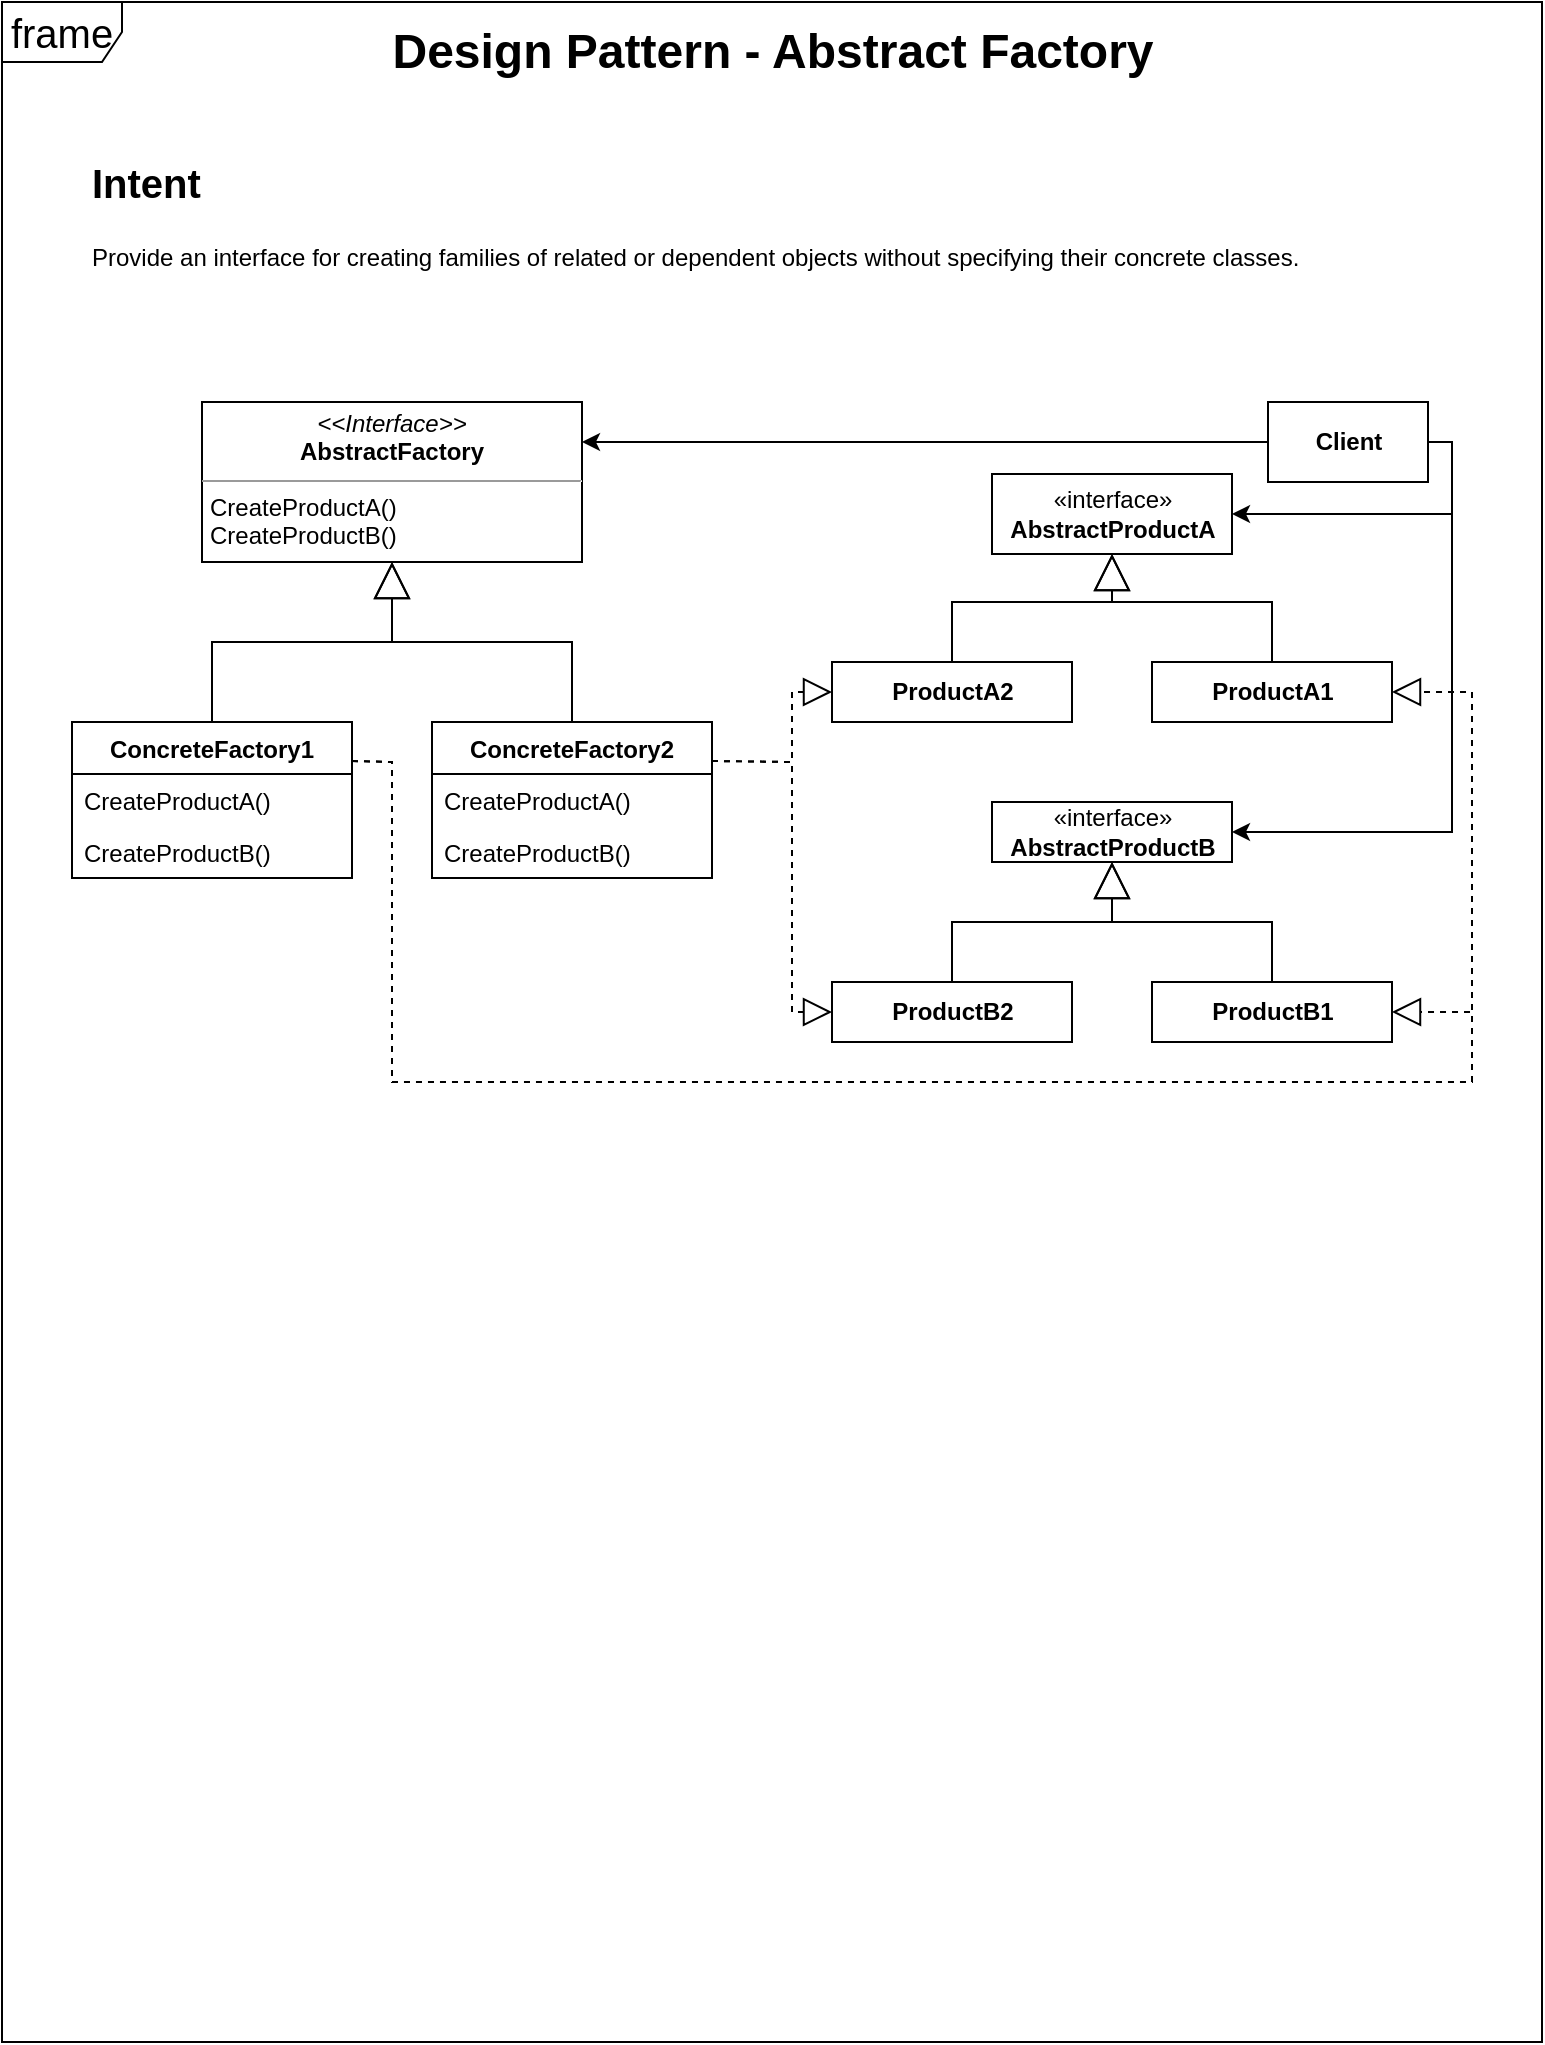 <mxfile version="19.0.3" type="device"><diagram name="Page-1" id="c4acf3e9-155e-7222-9cf6-157b1a14988f"><mxGraphModel dx="1185" dy="721" grid="1" gridSize="10" guides="1" tooltips="1" connect="1" arrows="1" fold="1" page="1" pageScale="1" pageWidth="850" pageHeight="1100" background="none" math="0" shadow="0"><root><mxCell id="0"/><mxCell id="1" parent="0"/><mxCell id="KmE9x78havIfTtKwWrY--3" value="frame" style="shape=umlFrame;whiteSpace=wrap;html=1;fontSize=20;" vertex="1" parent="1"><mxGeometry x="40" y="40" width="770" height="1020" as="geometry"/></mxCell><mxCell id="ApbU5hYw-75F_Li-i1k_-78" style="edgeStyle=orthogonalEdgeStyle;rounded=0;jumpStyle=sharp;orthogonalLoop=1;jettySize=auto;html=1;exitX=1;exitY=0.25;exitDx=0;exitDy=0;entryX=0;entryY=0.5;entryDx=0;entryDy=0;startArrow=classic;startFill=1;endArrow=none;endFill=0;strokeColor=default;" parent="1" source="ApbU5hYw-75F_Li-i1k_-1" target="ApbU5hYw-75F_Li-i1k_-64" edge="1"><mxGeometry relative="1" as="geometry"/></mxCell><mxCell id="ApbU5hYw-75F_Li-i1k_-1" value="&lt;p style=&quot;margin:0px;margin-top:4px;text-align:center;&quot;&gt;&lt;i&gt;&amp;lt;&amp;lt;Interface&amp;gt;&amp;gt;&lt;/i&gt;&lt;br&gt;&lt;b&gt;AbstractFactory&lt;/b&gt;&lt;/p&gt;&lt;hr size=&quot;1&quot;&gt;&lt;p style=&quot;margin:0px;margin-left:4px;&quot;&gt;&lt;/p&gt;&lt;p style=&quot;margin:0px;margin-left:4px;&quot;&gt;CreateProductA()&lt;br&gt;CreateProductB()&lt;br&gt;&lt;/p&gt;" style="verticalAlign=top;align=left;overflow=fill;fontSize=12;fontFamily=Helvetica;html=1;" parent="1" vertex="1"><mxGeometry x="140" y="240" width="190" height="80" as="geometry"/></mxCell><mxCell id="ApbU5hYw-75F_Li-i1k_-24" value="ConcreteFactory2" style="swimlane;fontStyle=1;childLayout=stackLayout;horizontal=1;startSize=26;fillColor=none;horizontalStack=0;resizeParent=1;resizeParentMax=0;resizeLast=0;collapsible=1;marginBottom=0;" parent="1" vertex="1"><mxGeometry x="255" y="400" width="140" height="78" as="geometry"/></mxCell><mxCell id="ApbU5hYw-75F_Li-i1k_-25" value="CreateProductA()" style="text;strokeColor=none;fillColor=none;align=left;verticalAlign=top;spacingLeft=4;spacingRight=4;overflow=hidden;rotatable=0;points=[[0,0.5],[1,0.5]];portConstraint=eastwest;" parent="ApbU5hYw-75F_Li-i1k_-24" vertex="1"><mxGeometry y="26" width="140" height="26" as="geometry"/></mxCell><mxCell id="ApbU5hYw-75F_Li-i1k_-26" value="CreateProductB()" style="text;strokeColor=none;fillColor=none;align=left;verticalAlign=top;spacingLeft=4;spacingRight=4;overflow=hidden;rotatable=0;points=[[0,0.5],[1,0.5]];portConstraint=eastwest;" parent="ApbU5hYw-75F_Li-i1k_-24" vertex="1"><mxGeometry y="52" width="140" height="26" as="geometry"/></mxCell><mxCell id="ApbU5hYw-75F_Li-i1k_-28" value="ConcreteFactory1" style="swimlane;fontStyle=1;childLayout=stackLayout;horizontal=1;startSize=26;fillColor=none;horizontalStack=0;resizeParent=1;resizeParentMax=0;resizeLast=0;collapsible=1;marginBottom=0;" parent="1" vertex="1"><mxGeometry x="75" y="400" width="140" height="78" as="geometry"/></mxCell><mxCell id="ApbU5hYw-75F_Li-i1k_-29" value="CreateProductA()" style="text;strokeColor=none;fillColor=none;align=left;verticalAlign=top;spacingLeft=4;spacingRight=4;overflow=hidden;rotatable=0;points=[[0,0.5],[1,0.5]];portConstraint=eastwest;" parent="ApbU5hYw-75F_Li-i1k_-28" vertex="1"><mxGeometry y="26" width="140" height="26" as="geometry"/></mxCell><mxCell id="ApbU5hYw-75F_Li-i1k_-30" value="CreateProductB()" style="text;strokeColor=none;fillColor=none;align=left;verticalAlign=top;spacingLeft=4;spacingRight=4;overflow=hidden;rotatable=0;points=[[0,0.5],[1,0.5]];portConstraint=eastwest;" parent="ApbU5hYw-75F_Li-i1k_-28" vertex="1"><mxGeometry y="52" width="140" height="26" as="geometry"/></mxCell><mxCell id="ApbU5hYw-75F_Li-i1k_-40" value="" style="endArrow=block;endSize=16;endFill=0;html=1;rounded=0;strokeColor=default;entryX=0.5;entryY=1;entryDx=0;entryDy=0;exitX=0.5;exitY=0;exitDx=0;exitDy=0;" parent="1" source="ApbU5hYw-75F_Li-i1k_-28" target="ApbU5hYw-75F_Li-i1k_-1" edge="1"><mxGeometry x="0.579" y="-31" width="160" relative="1" as="geometry"><mxPoint x="375" y="410" as="sourcePoint"/><mxPoint x="535" y="410" as="targetPoint"/><Array as="points"><mxPoint x="145" y="360"/><mxPoint x="235" y="360"/></Array><mxPoint x="1" as="offset"/></mxGeometry></mxCell><mxCell id="ApbU5hYw-75F_Li-i1k_-41" value="" style="endArrow=block;endSize=16;endFill=0;html=1;rounded=0;strokeColor=default;entryX=0.5;entryY=1;entryDx=0;entryDy=0;exitX=0.5;exitY=0;exitDx=0;exitDy=0;" parent="1" source="ApbU5hYw-75F_Li-i1k_-24" target="ApbU5hYw-75F_Li-i1k_-1" edge="1"><mxGeometry x="0.103" y="5" width="160" relative="1" as="geometry"><mxPoint x="375" y="410" as="sourcePoint"/><mxPoint x="535" y="410" as="targetPoint"/><Array as="points"><mxPoint x="325" y="360"/><mxPoint x="235" y="360"/></Array><mxPoint as="offset"/></mxGeometry></mxCell><mxCell id="ApbU5hYw-75F_Li-i1k_-49" value="&lt;b&gt;ProductA1&lt;br&gt;&lt;/b&gt;" style="html=1;" parent="1" vertex="1"><mxGeometry x="615" y="370" width="120" height="30" as="geometry"/></mxCell><mxCell id="ApbU5hYw-75F_Li-i1k_-50" value="&lt;b&gt;ProductA2&lt;br&gt;&lt;/b&gt;" style="html=1;" parent="1" vertex="1"><mxGeometry x="455" y="370" width="120" height="30" as="geometry"/></mxCell><mxCell id="ApbU5hYw-75F_Li-i1k_-80" style="edgeStyle=orthogonalEdgeStyle;rounded=0;jumpStyle=sharp;orthogonalLoop=1;jettySize=auto;html=1;exitX=1;exitY=0.5;exitDx=0;exitDy=0;startArrow=classic;startFill=1;endArrow=none;endFill=0;strokeColor=default;entryX=1;entryY=0.5;entryDx=0;entryDy=0;" parent="1" source="ApbU5hYw-75F_Li-i1k_-52" target="ApbU5hYw-75F_Li-i1k_-64" edge="1"><mxGeometry relative="1" as="geometry"><mxPoint x="725" y="296" as="targetPoint"/><Array as="points"><mxPoint x="765" y="296"/><mxPoint x="765" y="260"/></Array></mxGeometry></mxCell><mxCell id="ApbU5hYw-75F_Li-i1k_-52" value="«interface»&lt;br&gt;&lt;b&gt;AbstractProductA&lt;br&gt;&lt;/b&gt;" style="html=1;" parent="1" vertex="1"><mxGeometry x="535" y="276" width="120" height="40" as="geometry"/></mxCell><mxCell id="ApbU5hYw-75F_Li-i1k_-53" value="" style="endArrow=block;endSize=16;endFill=0;rounded=0;strokeColor=default;entryX=0.5;entryY=1;entryDx=0;entryDy=0;exitX=0.5;exitY=0;exitDx=0;exitDy=0;html=1;" parent="1" source="ApbU5hYw-75F_Li-i1k_-50" target="ApbU5hYw-75F_Li-i1k_-52" edge="1"><mxGeometry x="-0.96" y="86" width="160" relative="1" as="geometry"><mxPoint x="345" y="320" as="sourcePoint"/><mxPoint x="505" y="320" as="targetPoint"/><Array as="points"><mxPoint x="515" y="340"/><mxPoint x="595" y="340"/></Array><mxPoint as="offset"/></mxGeometry></mxCell><mxCell id="ApbU5hYw-75F_Li-i1k_-54" value="" style="endArrow=block;endSize=16;endFill=0;html=1;rounded=0;strokeColor=default;entryX=0.5;entryY=1;entryDx=0;entryDy=0;exitX=0.5;exitY=0;exitDx=0;exitDy=0;" parent="1" source="ApbU5hYw-75F_Li-i1k_-49" target="ApbU5hYw-75F_Li-i1k_-52" edge="1"><mxGeometry x="-1" y="-64" width="160" relative="1" as="geometry"><mxPoint x="345" y="320" as="sourcePoint"/><mxPoint x="505" y="320" as="targetPoint"/><Array as="points"><mxPoint x="675" y="340"/><mxPoint x="595" y="340"/></Array><mxPoint x="2" y="1" as="offset"/></mxGeometry></mxCell><mxCell id="ApbU5hYw-75F_Li-i1k_-55" value="&lt;b&gt;ProductB1&lt;br&gt;&lt;/b&gt;" style="html=1;" parent="1" vertex="1"><mxGeometry x="615" y="530" width="120" height="30" as="geometry"/></mxCell><mxCell id="ApbU5hYw-75F_Li-i1k_-56" value="&lt;b&gt;ProductB2&lt;br&gt;&lt;/b&gt;" style="html=1;" parent="1" vertex="1"><mxGeometry x="455" y="530" width="120" height="30" as="geometry"/></mxCell><mxCell id="ApbU5hYw-75F_Li-i1k_-79" style="edgeStyle=orthogonalEdgeStyle;rounded=0;jumpStyle=sharp;orthogonalLoop=1;jettySize=auto;html=1;exitX=1;exitY=0.5;exitDx=0;exitDy=0;entryX=1;entryY=0.5;entryDx=0;entryDy=0;startArrow=classic;startFill=1;endArrow=none;endFill=0;strokeColor=default;" parent="1" source="ApbU5hYw-75F_Li-i1k_-57" target="ApbU5hYw-75F_Li-i1k_-64" edge="1"><mxGeometry relative="1" as="geometry"><Array as="points"><mxPoint x="765" y="455"/><mxPoint x="765" y="260"/></Array></mxGeometry></mxCell><mxCell id="ApbU5hYw-75F_Li-i1k_-57" value="«interface»&lt;br&gt;&lt;b&gt;AbstractProductB&lt;br&gt;&lt;/b&gt;" style="html=1;" parent="1" vertex="1"><mxGeometry x="535" y="440" width="120" height="30" as="geometry"/></mxCell><mxCell id="ApbU5hYw-75F_Li-i1k_-58" value="" style="endArrow=block;endSize=16;endFill=0;rounded=0;strokeColor=default;entryX=0.5;entryY=1;entryDx=0;entryDy=0;exitX=0.5;exitY=0;exitDx=0;exitDy=0;html=1;" parent="1" source="ApbU5hYw-75F_Li-i1k_-56" target="ApbU5hYw-75F_Li-i1k_-57" edge="1"><mxGeometry x="-0.96" y="86" width="160" relative="1" as="geometry"><mxPoint x="345" y="480" as="sourcePoint"/><mxPoint x="505" y="480" as="targetPoint"/><Array as="points"><mxPoint x="515" y="500"/><mxPoint x="595" y="500"/></Array><mxPoint as="offset"/></mxGeometry></mxCell><mxCell id="ApbU5hYw-75F_Li-i1k_-59" value="" style="endArrow=block;endSize=16;endFill=0;html=1;rounded=0;strokeColor=default;entryX=0.5;entryY=1;entryDx=0;entryDy=0;exitX=0.5;exitY=0;exitDx=0;exitDy=0;" parent="1" source="ApbU5hYw-75F_Li-i1k_-55" target="ApbU5hYw-75F_Li-i1k_-57" edge="1"><mxGeometry x="-1" y="-64" width="160" relative="1" as="geometry"><mxPoint x="345" y="480" as="sourcePoint"/><mxPoint x="505" y="480" as="targetPoint"/><Array as="points"><mxPoint x="675" y="500"/><mxPoint x="595" y="500"/></Array><mxPoint x="2" y="1" as="offset"/></mxGeometry></mxCell><mxCell id="ApbU5hYw-75F_Li-i1k_-60" value="" style="endArrow=block;dashed=1;endFill=0;endSize=12;html=1;rounded=0;strokeColor=default;exitX=1;exitY=0.25;exitDx=0;exitDy=0;entryX=1;entryY=0.5;entryDx=0;entryDy=0;" parent="1" source="ApbU5hYw-75F_Li-i1k_-28" target="ApbU5hYw-75F_Li-i1k_-55" edge="1"><mxGeometry width="160" relative="1" as="geometry"><mxPoint x="235" y="410" as="sourcePoint"/><mxPoint x="795" y="520" as="targetPoint"/><Array as="points"><mxPoint x="235" y="420"/><mxPoint x="235" y="580"/><mxPoint x="775" y="580"/><mxPoint x="775" y="545"/></Array></mxGeometry></mxCell><mxCell id="ApbU5hYw-75F_Li-i1k_-61" value="" style="endArrow=block;dashed=1;endFill=0;endSize=12;html=1;rounded=0;strokeColor=default;exitX=1;exitY=0.25;exitDx=0;exitDy=0;entryX=1;entryY=0.5;entryDx=0;entryDy=0;" parent="1" source="ApbU5hYw-75F_Li-i1k_-28" target="ApbU5hYw-75F_Li-i1k_-49" edge="1"><mxGeometry width="160" relative="1" as="geometry"><mxPoint x="375" y="520" as="sourcePoint"/><mxPoint x="535" y="520" as="targetPoint"/><Array as="points"><mxPoint x="235" y="420"/><mxPoint x="235" y="580"/><mxPoint x="775" y="580"/><mxPoint x="775" y="385"/></Array></mxGeometry></mxCell><mxCell id="ApbU5hYw-75F_Li-i1k_-62" value="" style="endArrow=block;dashed=1;endFill=0;endSize=12;html=1;rounded=0;strokeColor=default;exitX=1;exitY=0.25;exitDx=0;exitDy=0;entryX=0;entryY=0.5;entryDx=0;entryDy=0;" parent="1" source="ApbU5hYw-75F_Li-i1k_-24" target="ApbU5hYw-75F_Li-i1k_-56" edge="1"><mxGeometry width="160" relative="1" as="geometry"><mxPoint x="375" y="520" as="sourcePoint"/><mxPoint x="535" y="520" as="targetPoint"/><Array as="points"><mxPoint x="435" y="420"/><mxPoint x="435" y="545"/></Array></mxGeometry></mxCell><mxCell id="ApbU5hYw-75F_Li-i1k_-63" value="" style="endArrow=block;dashed=1;endFill=0;endSize=12;html=1;rounded=0;strokeColor=default;exitX=1;exitY=0.25;exitDx=0;exitDy=0;entryX=0;entryY=0.5;entryDx=0;entryDy=0;" parent="1" source="ApbU5hYw-75F_Li-i1k_-24" target="ApbU5hYw-75F_Li-i1k_-50" edge="1"><mxGeometry width="160" relative="1" as="geometry"><mxPoint x="375" y="520" as="sourcePoint"/><mxPoint x="535" y="520" as="targetPoint"/><Array as="points"><mxPoint x="435" y="420"/><mxPoint x="435" y="385"/></Array></mxGeometry></mxCell><mxCell id="ApbU5hYw-75F_Li-i1k_-64" value="&lt;b&gt;Client&lt;/b&gt;" style="html=1;" parent="1" vertex="1"><mxGeometry x="673" y="240" width="80" height="40" as="geometry"/></mxCell><mxCell id="SNXLgNl5wJkpsjLgbIaf-1" value="&lt;b style=&quot;&quot;&gt;&lt;font style=&quot;font-size: 24px;&quot;&gt;Design Pattern - Abstract Factory&lt;/font&gt;&lt;/b&gt;" style="text;html=1;align=center;verticalAlign=middle;resizable=0;points=[];autosize=1;strokeColor=none;fillColor=none;fontSize=16;" parent="1" vertex="1"><mxGeometry x="225" y="50" width="400" height="30" as="geometry"/></mxCell><mxCell id="KmE9x78havIfTtKwWrY--2" value="&lt;h1&gt;&lt;font style=&quot;font-size: 20px;&quot;&gt;Intent&lt;/font&gt;&lt;/h1&gt;&lt;p&gt;Provide an interface for creating families of related or dependent objects without specifying their concrete classes.&lt;/p&gt;" style="text;html=1;strokeColor=none;fillColor=none;spacing=5;spacingTop=-20;whiteSpace=wrap;overflow=hidden;rounded=0;" vertex="1" parent="1"><mxGeometry x="80" y="110" width="690" height="80" as="geometry"/></mxCell></root></mxGraphModel></diagram></mxfile>